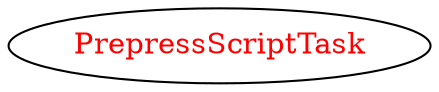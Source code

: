 digraph dependencyGraph {
 concentrate=true;
 ranksep="2.0";
 rankdir="LR"; 
 splines="ortho";
"PrepressScriptTask" [fontcolor="red"];
}